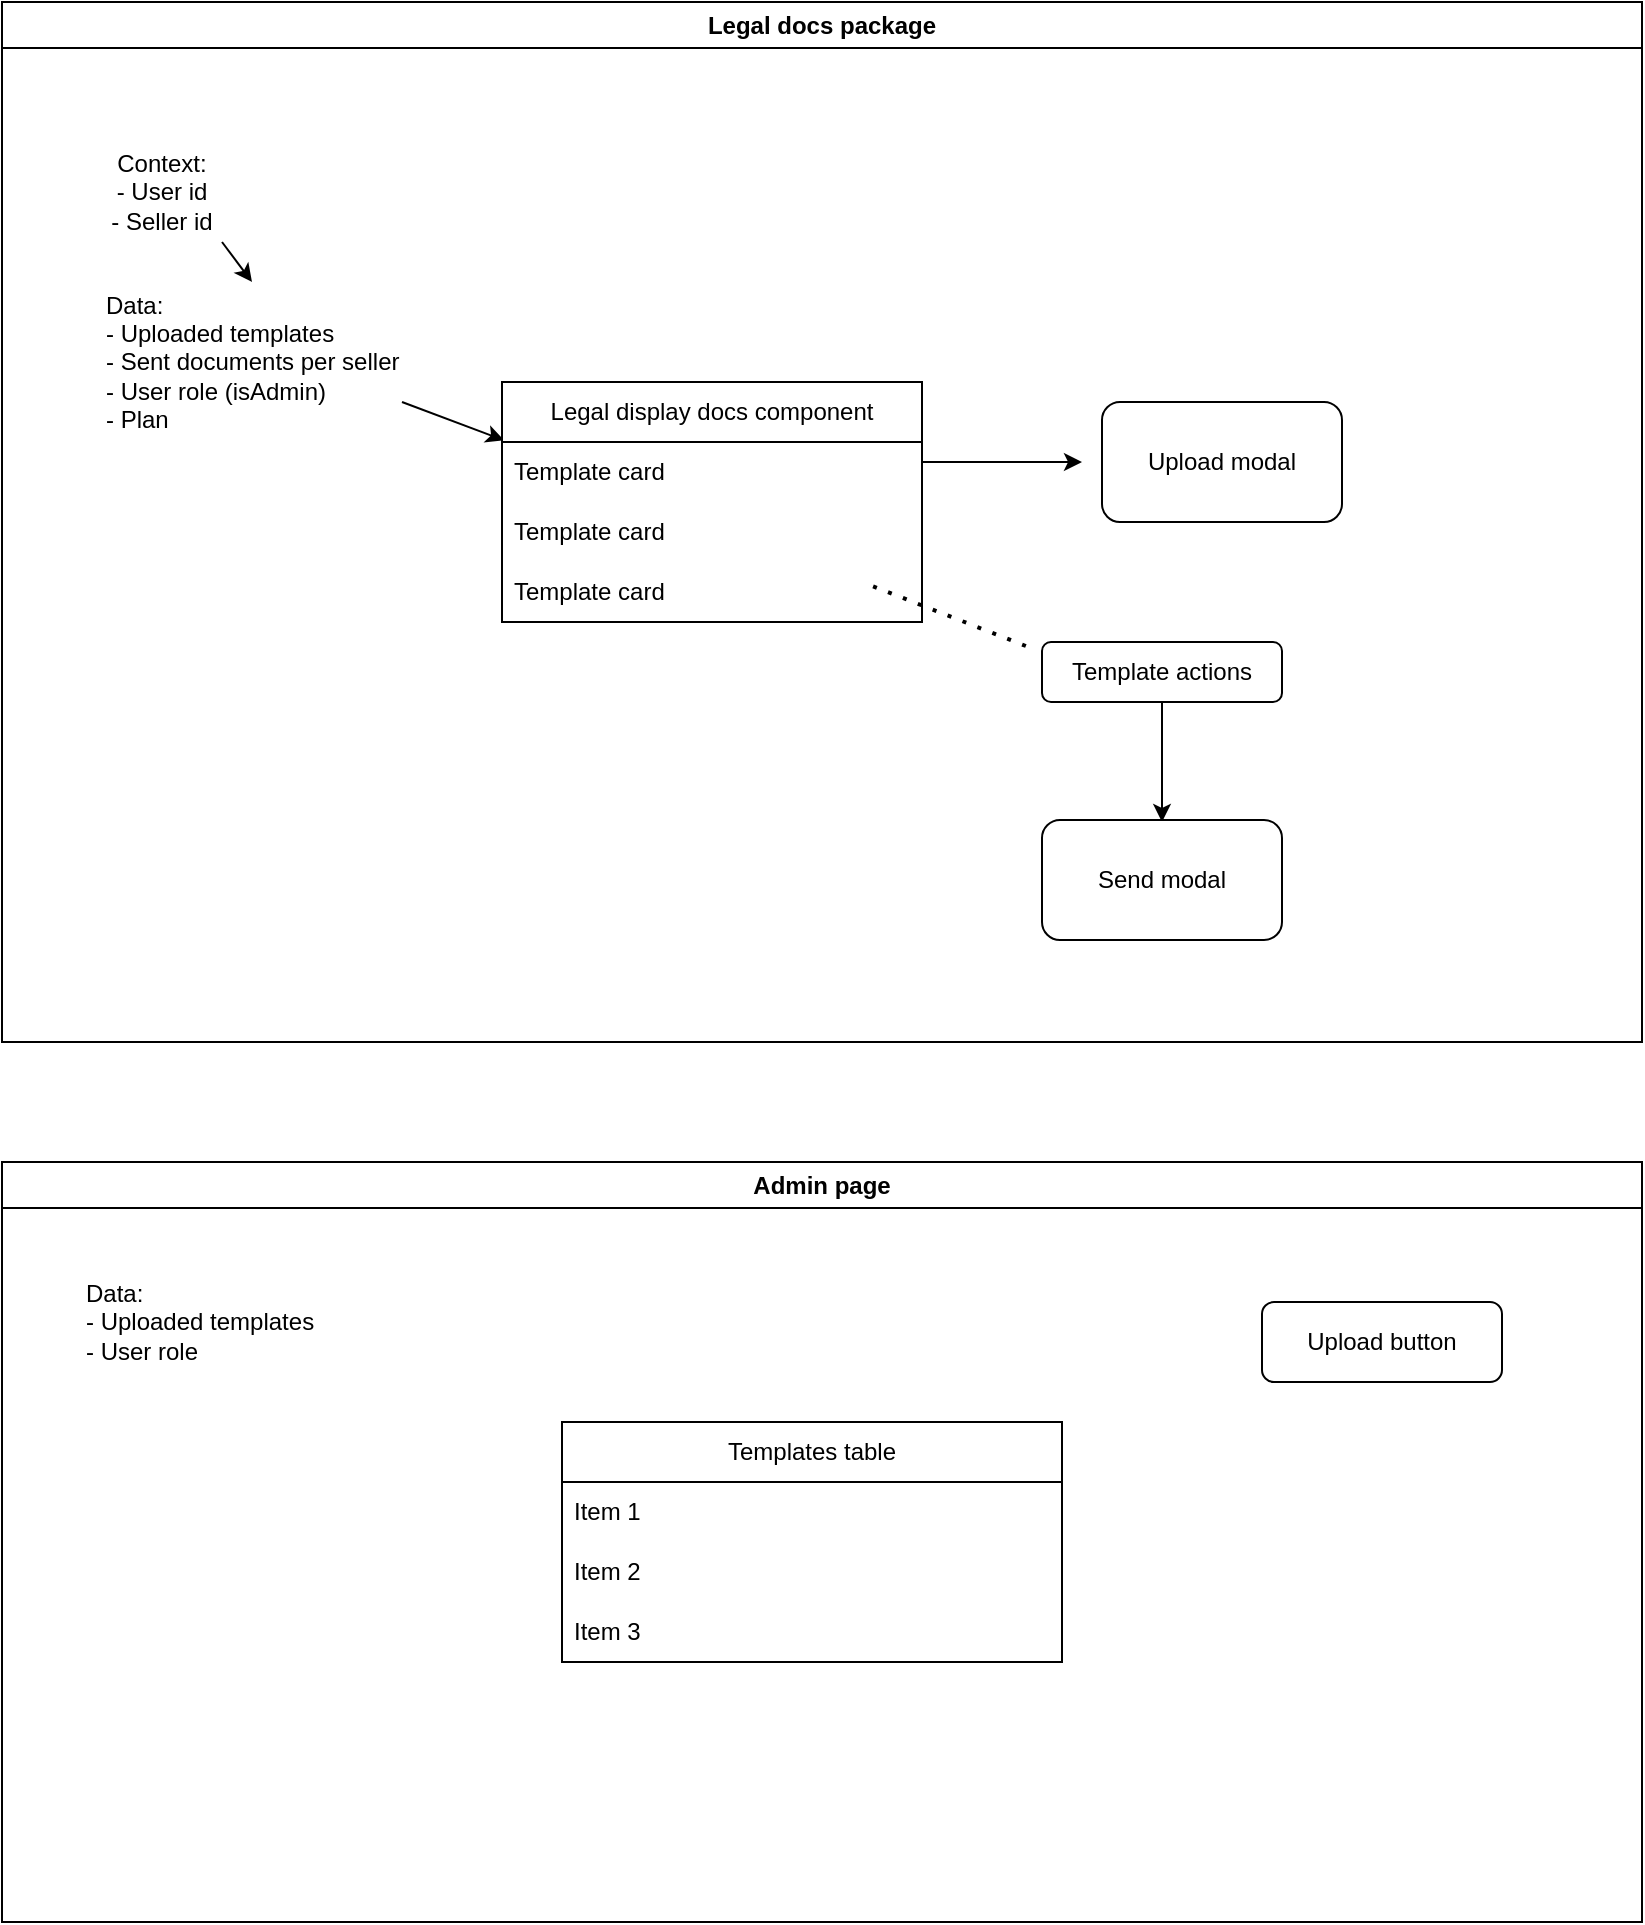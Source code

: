 <mxfile version="25.0.3">
  <diagram name="Page-1" id="PbnpgXml-UNsvIrCti7z">
    <mxGraphModel dx="1314" dy="717" grid="1" gridSize="10" guides="1" tooltips="1" connect="1" arrows="1" fold="1" page="1" pageScale="1" pageWidth="850" pageHeight="1100" math="0" shadow="0">
      <root>
        <mxCell id="0" />
        <mxCell id="1" parent="0" />
        <mxCell id="sNUR6b2SdchIss-YffTg-3" value="" style="endArrow=classic;html=1;rounded=0;entryX=0.005;entryY=0.383;entryDx=0;entryDy=0;entryPerimeter=0;exitX=1;exitY=0.75;exitDx=0;exitDy=0;" edge="1" parent="1" source="sNUR6b2SdchIss-YffTg-6">
          <mxGeometry width="50" height="50" relative="1" as="geometry">
            <mxPoint x="300" y="230" as="sourcePoint" />
            <mxPoint x="361.05" y="269.15" as="targetPoint" />
          </mxGeometry>
        </mxCell>
        <mxCell id="sNUR6b2SdchIss-YffTg-6" value="Data:&lt;div&gt;- Uploaded templates&lt;/div&gt;&lt;div&gt;- Sent documents per seller&lt;br&gt;&lt;div&gt;- User role (isAdmin)&lt;/div&gt;&lt;div&gt;- Plan&lt;/div&gt;&lt;/div&gt;" style="text;html=1;align=left;verticalAlign=middle;whiteSpace=wrap;rounded=0;" vertex="1" parent="1">
          <mxGeometry x="160" y="190" width="150" height="80" as="geometry" />
        </mxCell>
        <mxCell id="sNUR6b2SdchIss-YffTg-7" value="Context:&lt;div&gt;- User id&lt;/div&gt;&lt;div&gt;- Seller id&lt;/div&gt;" style="text;html=1;align=center;verticalAlign=middle;whiteSpace=wrap;rounded=0;" vertex="1" parent="1">
          <mxGeometry x="160" y="130" width="60" height="30" as="geometry" />
        </mxCell>
        <mxCell id="sNUR6b2SdchIss-YffTg-8" value="" style="endArrow=classic;html=1;rounded=0;entryX=0.5;entryY=0;entryDx=0;entryDy=0;" edge="1" parent="1" target="sNUR6b2SdchIss-YffTg-6">
          <mxGeometry width="50" height="50" relative="1" as="geometry">
            <mxPoint x="220" y="170" as="sourcePoint" />
            <mxPoint x="270" y="170" as="targetPoint" />
          </mxGeometry>
        </mxCell>
        <mxCell id="sNUR6b2SdchIss-YffTg-9" value="" style="endArrow=classic;html=1;rounded=0;" edge="1" parent="1">
          <mxGeometry width="50" height="50" relative="1" as="geometry">
            <mxPoint x="570" y="280" as="sourcePoint" />
            <mxPoint x="650" y="280" as="targetPoint" />
          </mxGeometry>
        </mxCell>
        <mxCell id="sNUR6b2SdchIss-YffTg-11" value="Upload modal" style="rounded=1;whiteSpace=wrap;html=1;" vertex="1" parent="1">
          <mxGeometry x="660" y="250" width="120" height="60" as="geometry" />
        </mxCell>
        <mxCell id="sNUR6b2SdchIss-YffTg-17" value="Template actions" style="rounded=1;whiteSpace=wrap;html=1;" vertex="1" parent="1">
          <mxGeometry x="630" y="370" width="120" height="30" as="geometry" />
        </mxCell>
        <mxCell id="sNUR6b2SdchIss-YffTg-19" value="" style="endArrow=none;dashed=1;html=1;dashPattern=1 3;strokeWidth=2;rounded=0;entryX=0.467;entryY=1.06;entryDx=0;entryDy=0;entryPerimeter=0;exitX=0;exitY=0.5;exitDx=0;exitDy=0;" edge="1" parent="1">
          <mxGeometry width="50" height="50" relative="1" as="geometry">
            <mxPoint x="621.93" y="372" as="sourcePoint" />
            <mxPoint x="540" y="340" as="targetPoint" />
          </mxGeometry>
        </mxCell>
        <mxCell id="sNUR6b2SdchIss-YffTg-22" value="" style="endArrow=classic;html=1;rounded=0;" edge="1" parent="1">
          <mxGeometry width="50" height="50" relative="1" as="geometry">
            <mxPoint x="690" y="400" as="sourcePoint" />
            <mxPoint x="690" y="460" as="targetPoint" />
          </mxGeometry>
        </mxCell>
        <mxCell id="sNUR6b2SdchIss-YffTg-24" value="Send modal" style="rounded=1;whiteSpace=wrap;html=1;" vertex="1" parent="1">
          <mxGeometry x="630" y="459" width="120" height="60" as="geometry" />
        </mxCell>
        <mxCell id="sNUR6b2SdchIss-YffTg-25" value="Admin page" style="swimlane;whiteSpace=wrap;html=1;" vertex="1" parent="1">
          <mxGeometry x="110" y="630" width="820" height="380" as="geometry" />
        </mxCell>
        <mxCell id="sNUR6b2SdchIss-YffTg-33" value="Data:&lt;div&gt;- Uploaded templates&lt;/div&gt;&lt;div&gt;- User role&lt;/div&gt;" style="text;html=1;align=left;verticalAlign=middle;whiteSpace=wrap;rounded=0;" vertex="1" parent="sNUR6b2SdchIss-YffTg-25">
          <mxGeometry x="40" y="50" width="170" height="60" as="geometry" />
        </mxCell>
        <mxCell id="sNUR6b2SdchIss-YffTg-34" value="Upload button" style="rounded=1;whiteSpace=wrap;html=1;" vertex="1" parent="sNUR6b2SdchIss-YffTg-25">
          <mxGeometry x="630" y="70" width="120" height="40" as="geometry" />
        </mxCell>
        <mxCell id="sNUR6b2SdchIss-YffTg-36" value="Templates table" style="swimlane;fontStyle=0;childLayout=stackLayout;horizontal=1;startSize=30;horizontalStack=0;resizeParent=1;resizeParentMax=0;resizeLast=0;collapsible=1;marginBottom=0;whiteSpace=wrap;html=1;" vertex="1" parent="sNUR6b2SdchIss-YffTg-25">
          <mxGeometry x="280" y="130" width="250" height="120" as="geometry" />
        </mxCell>
        <mxCell id="sNUR6b2SdchIss-YffTg-37" value="Item 1" style="text;strokeColor=none;fillColor=none;align=left;verticalAlign=middle;spacingLeft=4;spacingRight=4;overflow=hidden;points=[[0,0.5],[1,0.5]];portConstraint=eastwest;rotatable=0;whiteSpace=wrap;html=1;" vertex="1" parent="sNUR6b2SdchIss-YffTg-36">
          <mxGeometry y="30" width="250" height="30" as="geometry" />
        </mxCell>
        <mxCell id="sNUR6b2SdchIss-YffTg-38" value="Item 2" style="text;strokeColor=none;fillColor=none;align=left;verticalAlign=middle;spacingLeft=4;spacingRight=4;overflow=hidden;points=[[0,0.5],[1,0.5]];portConstraint=eastwest;rotatable=0;whiteSpace=wrap;html=1;" vertex="1" parent="sNUR6b2SdchIss-YffTg-36">
          <mxGeometry y="60" width="250" height="30" as="geometry" />
        </mxCell>
        <mxCell id="sNUR6b2SdchIss-YffTg-39" value="Item 3" style="text;strokeColor=none;fillColor=none;align=left;verticalAlign=middle;spacingLeft=4;spacingRight=4;overflow=hidden;points=[[0,0.5],[1,0.5]];portConstraint=eastwest;rotatable=0;whiteSpace=wrap;html=1;" vertex="1" parent="sNUR6b2SdchIss-YffTg-36">
          <mxGeometry y="90" width="250" height="30" as="geometry" />
        </mxCell>
        <mxCell id="sNUR6b2SdchIss-YffTg-26" value="Legal display docs component" style="swimlane;fontStyle=0;childLayout=stackLayout;horizontal=1;startSize=30;horizontalStack=0;resizeParent=1;resizeParentMax=0;resizeLast=0;collapsible=1;marginBottom=0;whiteSpace=wrap;html=1;" vertex="1" parent="1">
          <mxGeometry x="360" y="240" width="210" height="120" as="geometry" />
        </mxCell>
        <mxCell id="sNUR6b2SdchIss-YffTg-27" value="&lt;span style=&quot;text-align: center;&quot;&gt;Template card&lt;/span&gt;" style="text;strokeColor=none;fillColor=none;align=left;verticalAlign=middle;spacingLeft=4;spacingRight=4;overflow=hidden;points=[[0,0.5],[1,0.5]];portConstraint=eastwest;rotatable=0;whiteSpace=wrap;html=1;" vertex="1" parent="sNUR6b2SdchIss-YffTg-26">
          <mxGeometry y="30" width="210" height="30" as="geometry" />
        </mxCell>
        <mxCell id="sNUR6b2SdchIss-YffTg-28" value="&lt;span style=&quot;text-align: center;&quot;&gt;Template card&lt;/span&gt;" style="text;strokeColor=none;fillColor=none;align=left;verticalAlign=middle;spacingLeft=4;spacingRight=4;overflow=hidden;points=[[0,0.5],[1,0.5]];portConstraint=eastwest;rotatable=0;whiteSpace=wrap;html=1;" vertex="1" parent="sNUR6b2SdchIss-YffTg-26">
          <mxGeometry y="60" width="210" height="30" as="geometry" />
        </mxCell>
        <mxCell id="sNUR6b2SdchIss-YffTg-29" value="&lt;span style=&quot;text-align: center;&quot;&gt;Template card&lt;/span&gt;" style="text;strokeColor=none;fillColor=none;align=left;verticalAlign=middle;spacingLeft=4;spacingRight=4;overflow=hidden;points=[[0,0.5],[1,0.5]];portConstraint=eastwest;rotatable=0;whiteSpace=wrap;html=1;" vertex="1" parent="sNUR6b2SdchIss-YffTg-26">
          <mxGeometry y="90" width="210" height="30" as="geometry" />
        </mxCell>
        <mxCell id="sNUR6b2SdchIss-YffTg-31" value="Legal docs package" style="swimlane;whiteSpace=wrap;html=1;" vertex="1" parent="1">
          <mxGeometry x="110" y="50" width="820" height="520" as="geometry" />
        </mxCell>
      </root>
    </mxGraphModel>
  </diagram>
</mxfile>
